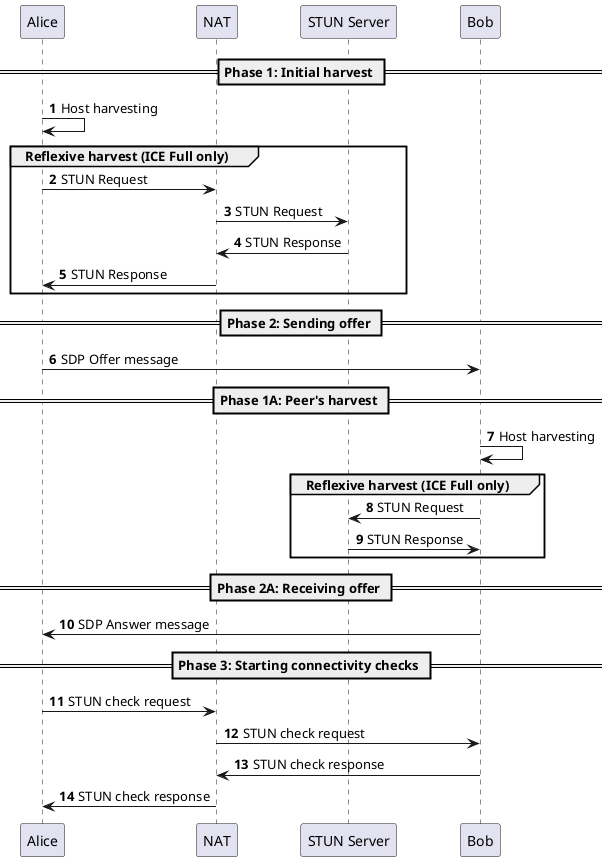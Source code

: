 @startuml
participant "Alice"
participant "NAT"
participant "STUN Server" as STUN
participant "Bob"

autonumber
== Phase 1: Initial harvest ==

Alice -> Alice: Host harvesting
group Reflexive harvest (ICE Full only)
      Alice -> NAT: STUN Request
      NAT -> STUN: STUN Request
      STUN -> NAT: STUN Response
      NAT -> Alice: STUN Response
end

== Phase 2: Sending offer ==

Alice -> Bob: SDP Offer message

== Phase 1A: Peer's harvest ==

Bob -> Bob: Host harvesting
group Reflexive harvest (ICE Full only)
    Bob -> STUN: STUN Request
    STUN -> Bob: STUN Response
end

== Phase 2A: Receiving offer ==

Bob -> Alice: SDP Answer message

== Phase 3: Starting connectivity checks ==
Alice -> NAT: STUN check request
NAT -> Bob: STUN check request
Bob -> NAT: STUN check response
NAT -> Alice: STUN check response

@enduml
